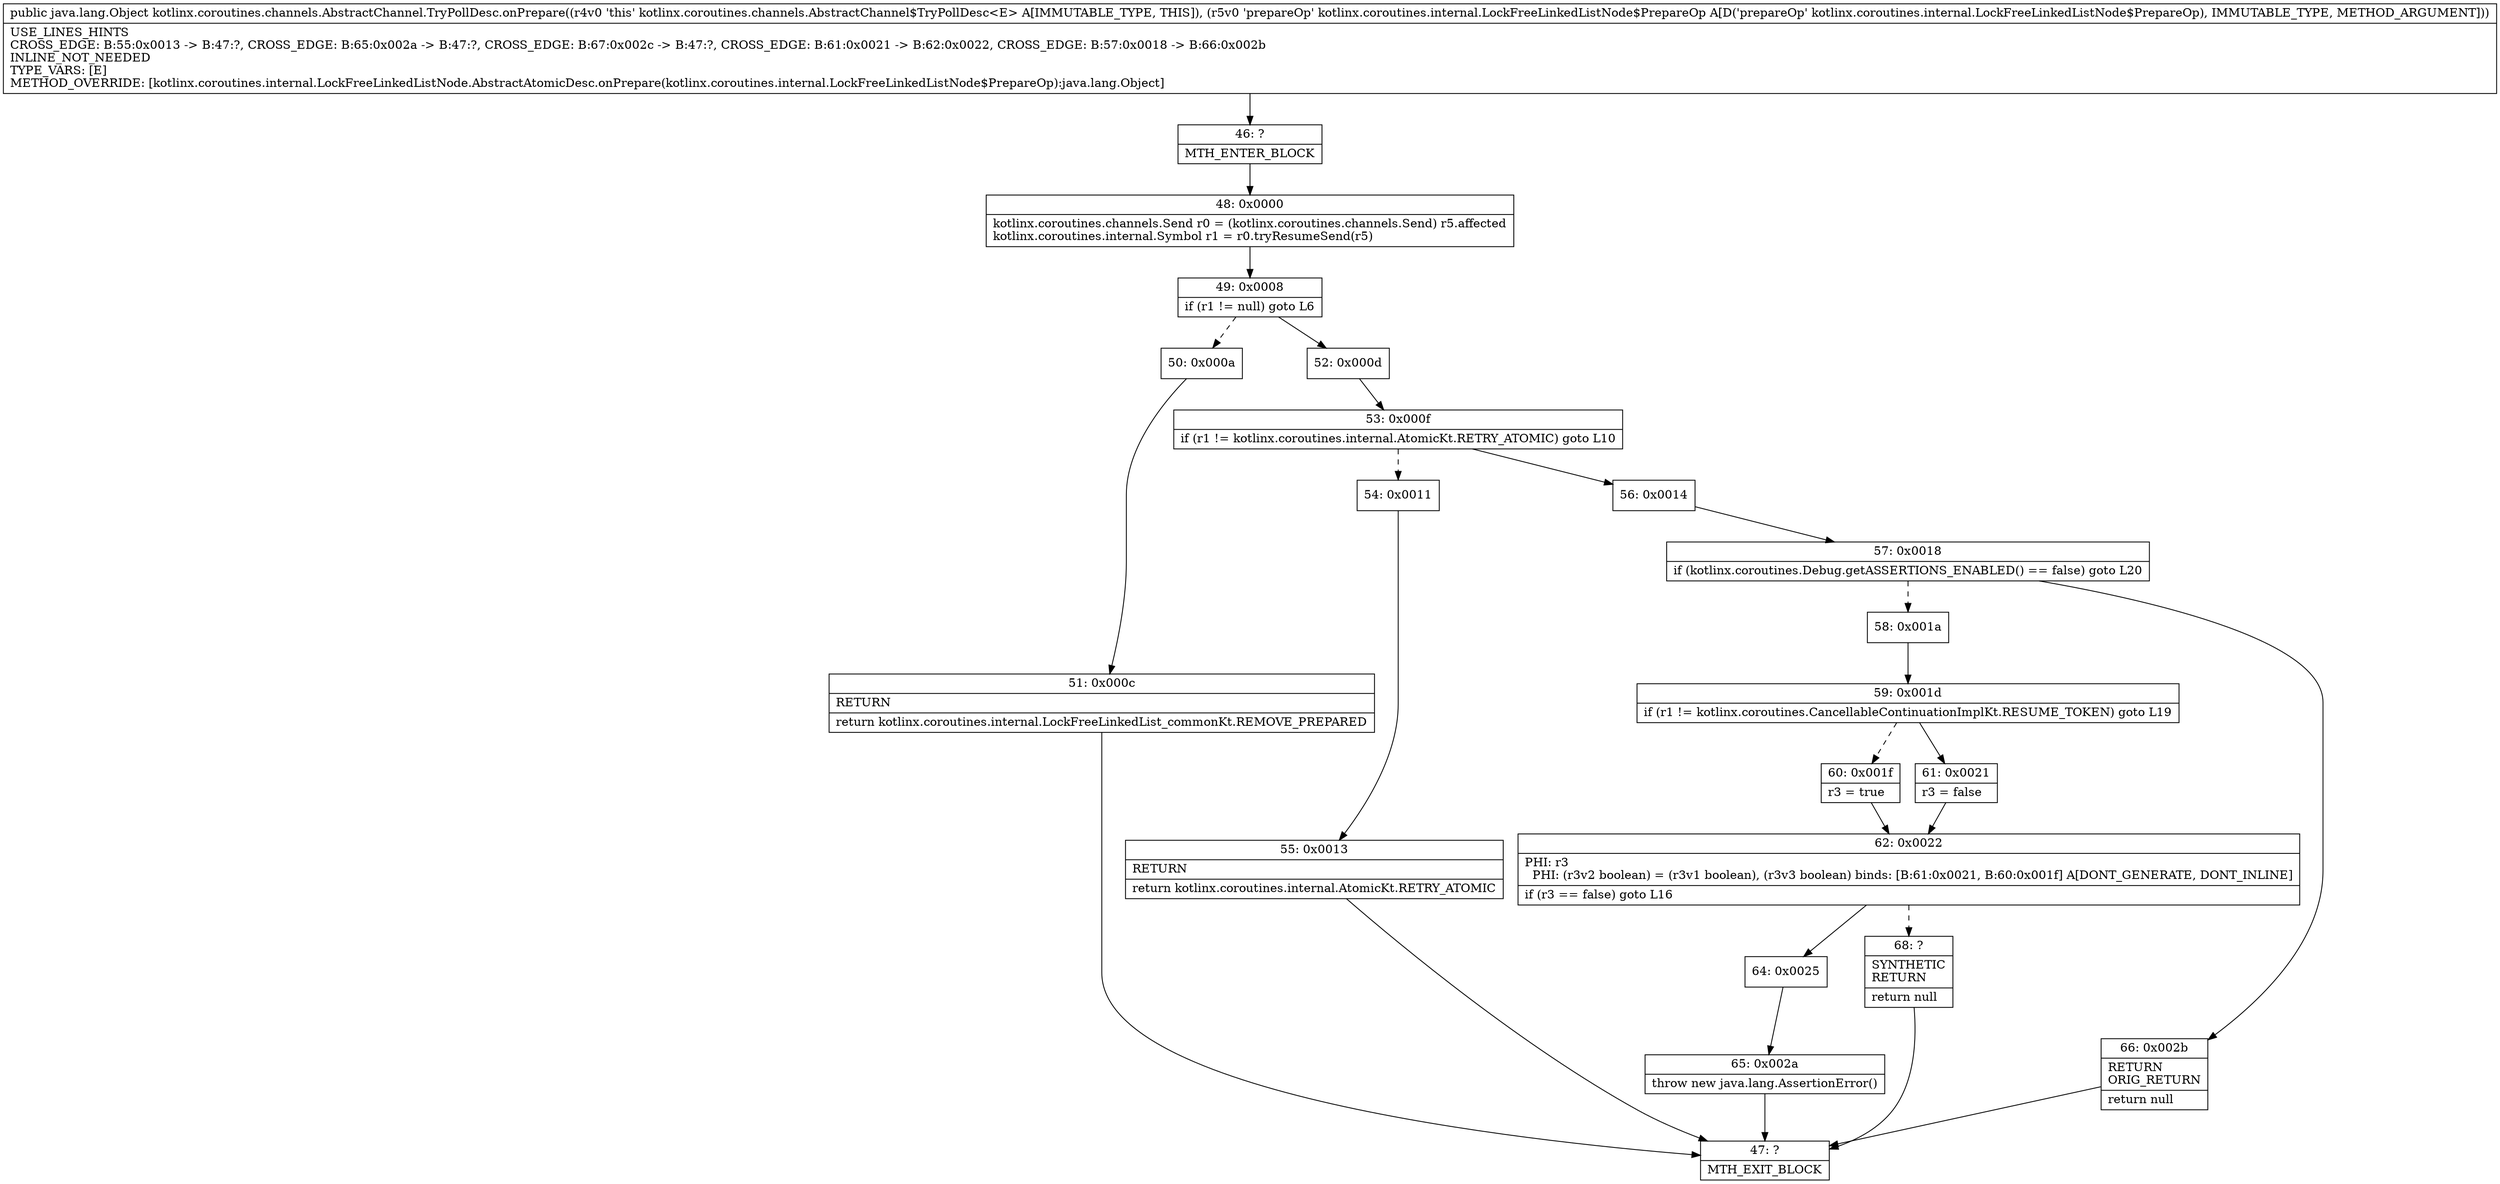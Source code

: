 digraph "CFG forkotlinx.coroutines.channels.AbstractChannel.TryPollDesc.onPrepare(Lkotlinx\/coroutines\/internal\/LockFreeLinkedListNode$PrepareOp;)Ljava\/lang\/Object;" {
Node_46 [shape=record,label="{46\:\ ?|MTH_ENTER_BLOCK\l}"];
Node_48 [shape=record,label="{48\:\ 0x0000|kotlinx.coroutines.channels.Send r0 = (kotlinx.coroutines.channels.Send) r5.affected\lkotlinx.coroutines.internal.Symbol r1 = r0.tryResumeSend(r5)\l}"];
Node_49 [shape=record,label="{49\:\ 0x0008|if (r1 != null) goto L6\l}"];
Node_50 [shape=record,label="{50\:\ 0x000a}"];
Node_51 [shape=record,label="{51\:\ 0x000c|RETURN\l|return kotlinx.coroutines.internal.LockFreeLinkedList_commonKt.REMOVE_PREPARED\l}"];
Node_47 [shape=record,label="{47\:\ ?|MTH_EXIT_BLOCK\l}"];
Node_52 [shape=record,label="{52\:\ 0x000d}"];
Node_53 [shape=record,label="{53\:\ 0x000f|if (r1 != kotlinx.coroutines.internal.AtomicKt.RETRY_ATOMIC) goto L10\l}"];
Node_54 [shape=record,label="{54\:\ 0x0011}"];
Node_55 [shape=record,label="{55\:\ 0x0013|RETURN\l|return kotlinx.coroutines.internal.AtomicKt.RETRY_ATOMIC\l}"];
Node_56 [shape=record,label="{56\:\ 0x0014}"];
Node_57 [shape=record,label="{57\:\ 0x0018|if (kotlinx.coroutines.Debug.getASSERTIONS_ENABLED() == false) goto L20\l}"];
Node_58 [shape=record,label="{58\:\ 0x001a}"];
Node_59 [shape=record,label="{59\:\ 0x001d|if (r1 != kotlinx.coroutines.CancellableContinuationImplKt.RESUME_TOKEN) goto L19\l}"];
Node_60 [shape=record,label="{60\:\ 0x001f|r3 = true\l}"];
Node_62 [shape=record,label="{62\:\ 0x0022|PHI: r3 \l  PHI: (r3v2 boolean) = (r3v1 boolean), (r3v3 boolean) binds: [B:61:0x0021, B:60:0x001f] A[DONT_GENERATE, DONT_INLINE]\l|if (r3 == false) goto L16\l}"];
Node_64 [shape=record,label="{64\:\ 0x0025}"];
Node_65 [shape=record,label="{65\:\ 0x002a|throw new java.lang.AssertionError()\l}"];
Node_68 [shape=record,label="{68\:\ ?|SYNTHETIC\lRETURN\l|return null\l}"];
Node_61 [shape=record,label="{61\:\ 0x0021|r3 = false\l}"];
Node_66 [shape=record,label="{66\:\ 0x002b|RETURN\lORIG_RETURN\l|return null\l}"];
MethodNode[shape=record,label="{public java.lang.Object kotlinx.coroutines.channels.AbstractChannel.TryPollDesc.onPrepare((r4v0 'this' kotlinx.coroutines.channels.AbstractChannel$TryPollDesc\<E\> A[IMMUTABLE_TYPE, THIS]), (r5v0 'prepareOp' kotlinx.coroutines.internal.LockFreeLinkedListNode$PrepareOp A[D('prepareOp' kotlinx.coroutines.internal.LockFreeLinkedListNode$PrepareOp), IMMUTABLE_TYPE, METHOD_ARGUMENT]))  | USE_LINES_HINTS\lCROSS_EDGE: B:55:0x0013 \-\> B:47:?, CROSS_EDGE: B:65:0x002a \-\> B:47:?, CROSS_EDGE: B:67:0x002c \-\> B:47:?, CROSS_EDGE: B:61:0x0021 \-\> B:62:0x0022, CROSS_EDGE: B:57:0x0018 \-\> B:66:0x002b\lINLINE_NOT_NEEDED\lTYPE_VARS: [E]\lMETHOD_OVERRIDE: [kotlinx.coroutines.internal.LockFreeLinkedListNode.AbstractAtomicDesc.onPrepare(kotlinx.coroutines.internal.LockFreeLinkedListNode$PrepareOp):java.lang.Object]\l}"];
MethodNode -> Node_46;Node_46 -> Node_48;
Node_48 -> Node_49;
Node_49 -> Node_50[style=dashed];
Node_49 -> Node_52;
Node_50 -> Node_51;
Node_51 -> Node_47;
Node_52 -> Node_53;
Node_53 -> Node_54[style=dashed];
Node_53 -> Node_56;
Node_54 -> Node_55;
Node_55 -> Node_47;
Node_56 -> Node_57;
Node_57 -> Node_58[style=dashed];
Node_57 -> Node_66;
Node_58 -> Node_59;
Node_59 -> Node_60[style=dashed];
Node_59 -> Node_61;
Node_60 -> Node_62;
Node_62 -> Node_64;
Node_62 -> Node_68[style=dashed];
Node_64 -> Node_65;
Node_65 -> Node_47;
Node_68 -> Node_47;
Node_61 -> Node_62;
Node_66 -> Node_47;
}

